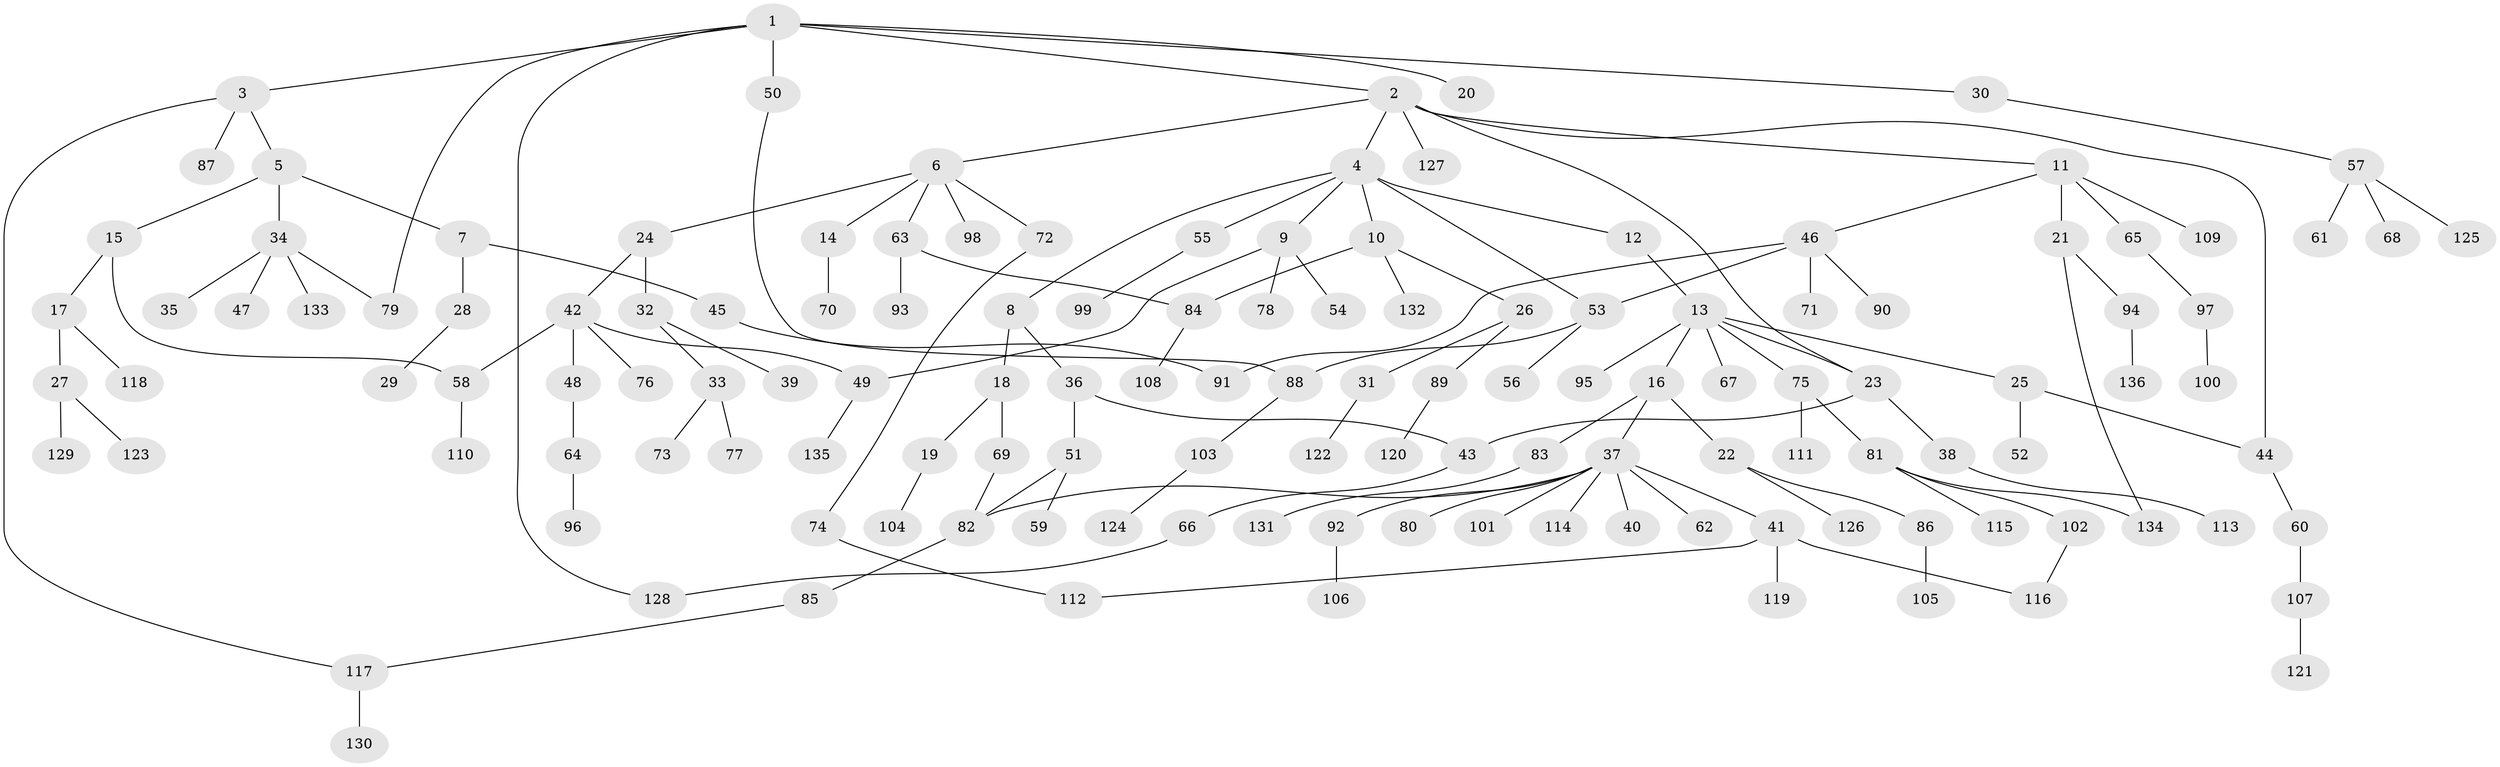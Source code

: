// Generated by graph-tools (version 1.1) at 2025/13/03/09/25 04:13:30]
// undirected, 136 vertices, 152 edges
graph export_dot {
graph [start="1"]
  node [color=gray90,style=filled];
  1;
  2;
  3;
  4;
  5;
  6;
  7;
  8;
  9;
  10;
  11;
  12;
  13;
  14;
  15;
  16;
  17;
  18;
  19;
  20;
  21;
  22;
  23;
  24;
  25;
  26;
  27;
  28;
  29;
  30;
  31;
  32;
  33;
  34;
  35;
  36;
  37;
  38;
  39;
  40;
  41;
  42;
  43;
  44;
  45;
  46;
  47;
  48;
  49;
  50;
  51;
  52;
  53;
  54;
  55;
  56;
  57;
  58;
  59;
  60;
  61;
  62;
  63;
  64;
  65;
  66;
  67;
  68;
  69;
  70;
  71;
  72;
  73;
  74;
  75;
  76;
  77;
  78;
  79;
  80;
  81;
  82;
  83;
  84;
  85;
  86;
  87;
  88;
  89;
  90;
  91;
  92;
  93;
  94;
  95;
  96;
  97;
  98;
  99;
  100;
  101;
  102;
  103;
  104;
  105;
  106;
  107;
  108;
  109;
  110;
  111;
  112;
  113;
  114;
  115;
  116;
  117;
  118;
  119;
  120;
  121;
  122;
  123;
  124;
  125;
  126;
  127;
  128;
  129;
  130;
  131;
  132;
  133;
  134;
  135;
  136;
  1 -- 2;
  1 -- 3;
  1 -- 20;
  1 -- 30;
  1 -- 50;
  1 -- 79;
  1 -- 128;
  2 -- 4;
  2 -- 6;
  2 -- 11;
  2 -- 44;
  2 -- 127;
  2 -- 23;
  3 -- 5;
  3 -- 87;
  3 -- 117;
  4 -- 8;
  4 -- 9;
  4 -- 10;
  4 -- 12;
  4 -- 55;
  4 -- 53;
  5 -- 7;
  5 -- 15;
  5 -- 34;
  6 -- 14;
  6 -- 24;
  6 -- 63;
  6 -- 72;
  6 -- 98;
  7 -- 28;
  7 -- 45;
  8 -- 18;
  8 -- 36;
  9 -- 54;
  9 -- 78;
  9 -- 49;
  10 -- 26;
  10 -- 132;
  10 -- 84;
  11 -- 21;
  11 -- 46;
  11 -- 65;
  11 -- 109;
  12 -- 13;
  13 -- 16;
  13 -- 23;
  13 -- 25;
  13 -- 67;
  13 -- 75;
  13 -- 95;
  14 -- 70;
  15 -- 17;
  15 -- 58;
  16 -- 22;
  16 -- 37;
  16 -- 83;
  17 -- 27;
  17 -- 118;
  18 -- 19;
  18 -- 69;
  19 -- 104;
  21 -- 94;
  21 -- 134;
  22 -- 86;
  22 -- 126;
  23 -- 38;
  23 -- 43;
  24 -- 32;
  24 -- 42;
  25 -- 52;
  25 -- 44;
  26 -- 31;
  26 -- 89;
  27 -- 123;
  27 -- 129;
  28 -- 29;
  30 -- 57;
  31 -- 122;
  32 -- 33;
  32 -- 39;
  33 -- 73;
  33 -- 77;
  34 -- 35;
  34 -- 47;
  34 -- 133;
  34 -- 79;
  36 -- 43;
  36 -- 51;
  37 -- 40;
  37 -- 41;
  37 -- 62;
  37 -- 80;
  37 -- 92;
  37 -- 101;
  37 -- 114;
  37 -- 82;
  38 -- 113;
  41 -- 116;
  41 -- 119;
  41 -- 112;
  42 -- 48;
  42 -- 49;
  42 -- 58;
  42 -- 76;
  43 -- 66;
  44 -- 60;
  45 -- 91;
  46 -- 53;
  46 -- 71;
  46 -- 90;
  46 -- 91;
  48 -- 64;
  49 -- 135;
  50 -- 88;
  51 -- 59;
  51 -- 82;
  53 -- 56;
  53 -- 88;
  55 -- 99;
  57 -- 61;
  57 -- 68;
  57 -- 125;
  58 -- 110;
  60 -- 107;
  63 -- 84;
  63 -- 93;
  64 -- 96;
  65 -- 97;
  66 -- 128;
  69 -- 82;
  72 -- 74;
  74 -- 112;
  75 -- 81;
  75 -- 111;
  81 -- 102;
  81 -- 115;
  81 -- 134;
  82 -- 85;
  83 -- 131;
  84 -- 108;
  85 -- 117;
  86 -- 105;
  88 -- 103;
  89 -- 120;
  92 -- 106;
  94 -- 136;
  97 -- 100;
  102 -- 116;
  103 -- 124;
  107 -- 121;
  117 -- 130;
}
